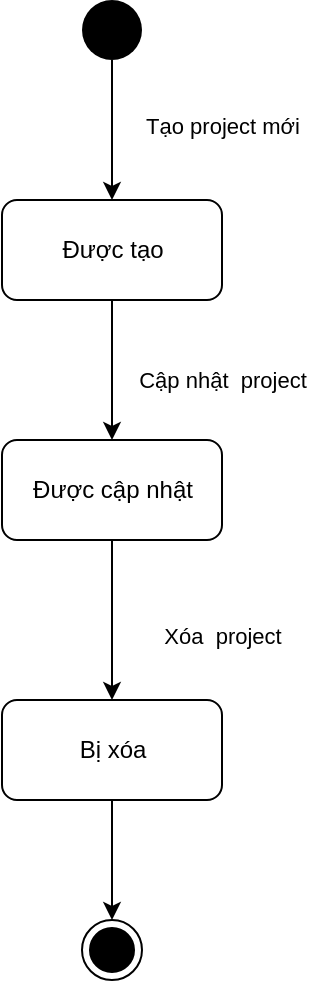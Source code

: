 <mxfile version="13.9.8" type="google"><diagram id="luxyO1UCQOaukAWgejD0" name="Page-1"><mxGraphModel dx="912" dy="484" grid="1" gridSize="10" guides="1" tooltips="1" connect="1" arrows="1" fold="1" page="1" pageScale="1" pageWidth="827" pageHeight="1169" math="0" shadow="0"><root><mxCell id="0"/><mxCell id="1" parent="0"/><mxCell id="BEBINGhKC0oGkMvt81r8-1" style="edgeStyle=orthogonalEdgeStyle;rounded=0;orthogonalLoop=1;jettySize=auto;html=1;" edge="1" parent="1" source="BEBINGhKC0oGkMvt81r8-5" target="BEBINGhKC0oGkMvt81r8-15"><mxGeometry relative="1" as="geometry"/></mxCell><mxCell id="BEBINGhKC0oGkMvt81r8-2" value="Cập nhật&amp;nbsp; project" style="edgeLabel;html=1;align=center;verticalAlign=middle;resizable=0;points=[];" vertex="1" connectable="0" parent="BEBINGhKC0oGkMvt81r8-1"><mxGeometry x="0.131" y="1" relative="1" as="geometry"><mxPoint x="54" as="offset"/></mxGeometry></mxCell><mxCell id="BEBINGhKC0oGkMvt81r8-5" value="Được tạo" style="html=1;rounded=1" vertex="1" parent="1"><mxGeometry x="344" y="150" width="110" height="50" as="geometry"/></mxCell><mxCell id="BEBINGhKC0oGkMvt81r8-6" style="edgeStyle=orthogonalEdgeStyle;rounded=0;orthogonalLoop=1;jettySize=auto;html=1;" edge="1" parent="1" source="BEBINGhKC0oGkMvt81r8-12" target="BEBINGhKC0oGkMvt81r8-5"><mxGeometry relative="1" as="geometry"/></mxCell><mxCell id="BEBINGhKC0oGkMvt81r8-7" value="Tạo project mới" style="edgeLabel;html=1;align=center;verticalAlign=middle;resizable=0;points=[];" vertex="1" connectable="0" parent="BEBINGhKC0oGkMvt81r8-6"><mxGeometry x="0.154" y="-3" relative="1" as="geometry"><mxPoint x="58" y="-7.93" as="offset"/></mxGeometry></mxCell><mxCell id="BEBINGhKC0oGkMvt81r8-12" value="" style="ellipse;fillColor=#000000;strokeColor=none;" vertex="1" parent="1"><mxGeometry x="384" y="50" width="30" height="30" as="geometry"/></mxCell><mxCell id="BEBINGhKC0oGkMvt81r8-13" style="edgeStyle=orthogonalEdgeStyle;rounded=0;orthogonalLoop=1;jettySize=auto;html=1;" edge="1" parent="1" source="BEBINGhKC0oGkMvt81r8-15" target="BEBINGhKC0oGkMvt81r8-17"><mxGeometry relative="1" as="geometry"/></mxCell><mxCell id="BEBINGhKC0oGkMvt81r8-14" value="Xóa&amp;nbsp; project" style="edgeLabel;html=1;align=center;verticalAlign=middle;resizable=0;points=[];" vertex="1" connectable="0" parent="BEBINGhKC0oGkMvt81r8-13"><mxGeometry x="-0.212" relative="1" as="geometry"><mxPoint x="55" y="16.55" as="offset"/></mxGeometry></mxCell><mxCell id="BEBINGhKC0oGkMvt81r8-15" value="Được cập nhật" style="html=1;rounded=1" vertex="1" parent="1"><mxGeometry x="344" y="270" width="110" height="50" as="geometry"/></mxCell><mxCell id="BEBINGhKC0oGkMvt81r8-16" style="edgeStyle=orthogonalEdgeStyle;rounded=0;orthogonalLoop=1;jettySize=auto;html=1;" edge="1" parent="1" source="BEBINGhKC0oGkMvt81r8-17" target="BEBINGhKC0oGkMvt81r8-18"><mxGeometry relative="1" as="geometry"/></mxCell><mxCell id="BEBINGhKC0oGkMvt81r8-17" value="Bị xóa" style="html=1;rounded=1" vertex="1" parent="1"><mxGeometry x="344" y="400" width="110" height="50" as="geometry"/></mxCell><mxCell id="BEBINGhKC0oGkMvt81r8-18" value="" style="ellipse;html=1;shape=endState;fillColor=#000000;strokeColor=#000000;" vertex="1" parent="1"><mxGeometry x="384" y="510" width="30" height="30" as="geometry"/></mxCell></root></mxGraphModel></diagram></mxfile>